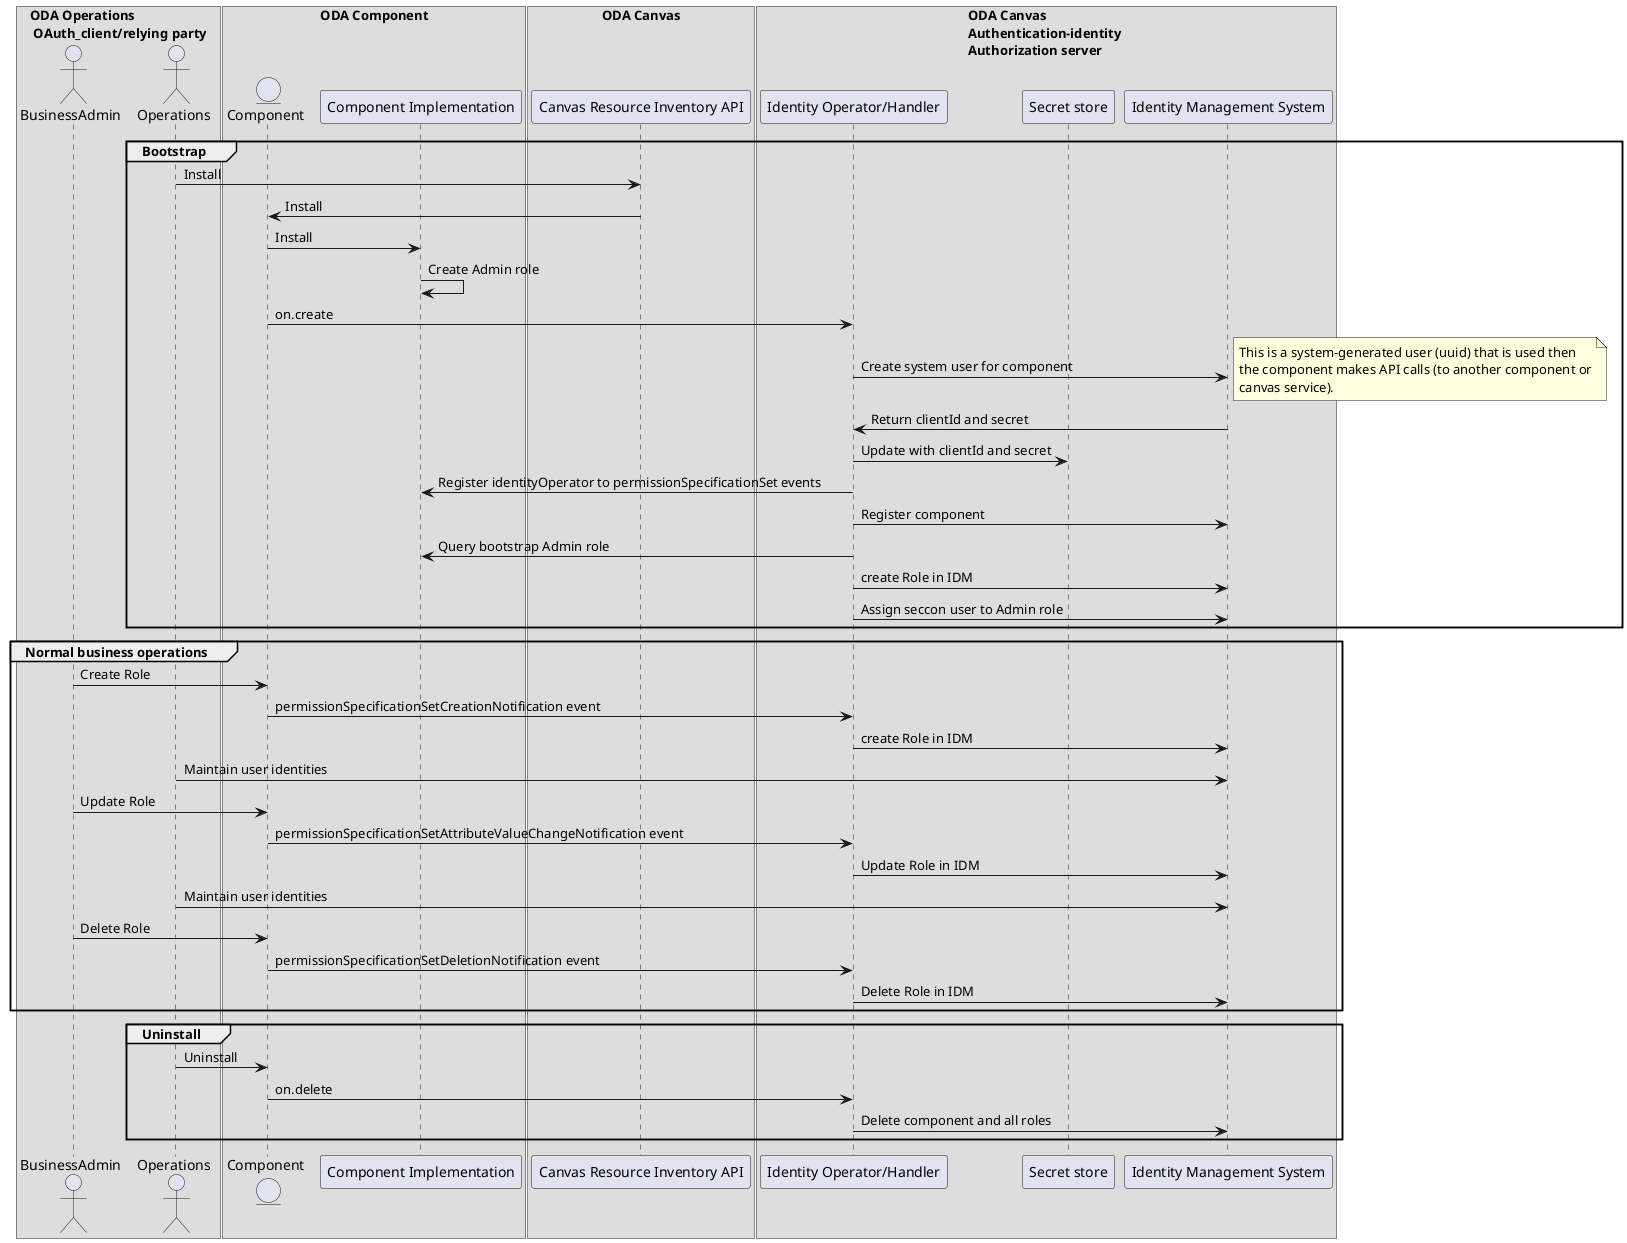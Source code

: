 @startuml

!define Swimlane1

box "ODA Operations \n OAuth_client/relying party"
    actor BusinessAdmin
    actor Operations
end box


box "ODA Component"
    entity Component
    participant "Component Implementation" as ComponentImplementation
end box
box "ODA Canvas"
    participant "Canvas Resource Inventory API"
end box

box "ODA Canvas \nAuthentication-identity \nAuthorization server"
    participant "Identity Operator/Handler" as identityOperator
    participant "Secret store" as SecretStore
    participant "Identity Management System" as IDM
end box



group Bootstrap
"Canvas Resource Inventory API" <- Operations : Install
Component <- "Canvas Resource Inventory API" : Install
Component -> ComponentImplementation : Install
ComponentImplementation -> ComponentImplementation: Create Admin role

Component -> identityOperator: on.create 
identityOperator -> IDM: Create system user for component
note right
    This is a system-generated user (uuid) that is used then
    the component makes API calls (to another component or
    canvas service).
end note
identityOperator <- IDM: Return clientId and secret
identityOperator -> SecretStore: Update with clientId and secret

identityOperator -> ComponentImplementation: Register identityOperator to permissionSpecificationSet events
identityOperator -> IDM: Register component

identityOperator -> ComponentImplementation : Query bootstrap Admin role
identityOperator -> IDM: create Role in IDM
identityOperator -> IDM: Assign seccon user to Admin role

end 
group Normal business operations

BusinessAdmin -> Component: Create Role
Component-> identityOperator: permissionSpecificationSetCreationNotification event
identityOperator -> IDM: create Role in IDM
Operations->IDM  : Maintain user identities
BusinessAdmin -> Component: Update Role
Component-> identityOperator: permissionSpecificationSetAttributeValueChangeNotification event
identityOperator -> IDM: Update Role in IDM
Operations->IDM  : Maintain user identities
BusinessAdmin -> Component: Delete Role
Component-> identityOperator: permissionSpecificationSetDeletionNotification event
identityOperator -> IDM: Delete Role in IDM

end
group Uninstall
Operations -> Component  : Uninstall
Component -> identityOperator: on.delete 
identityOperator -> IDM: Delete component and all roles
end

@enduml